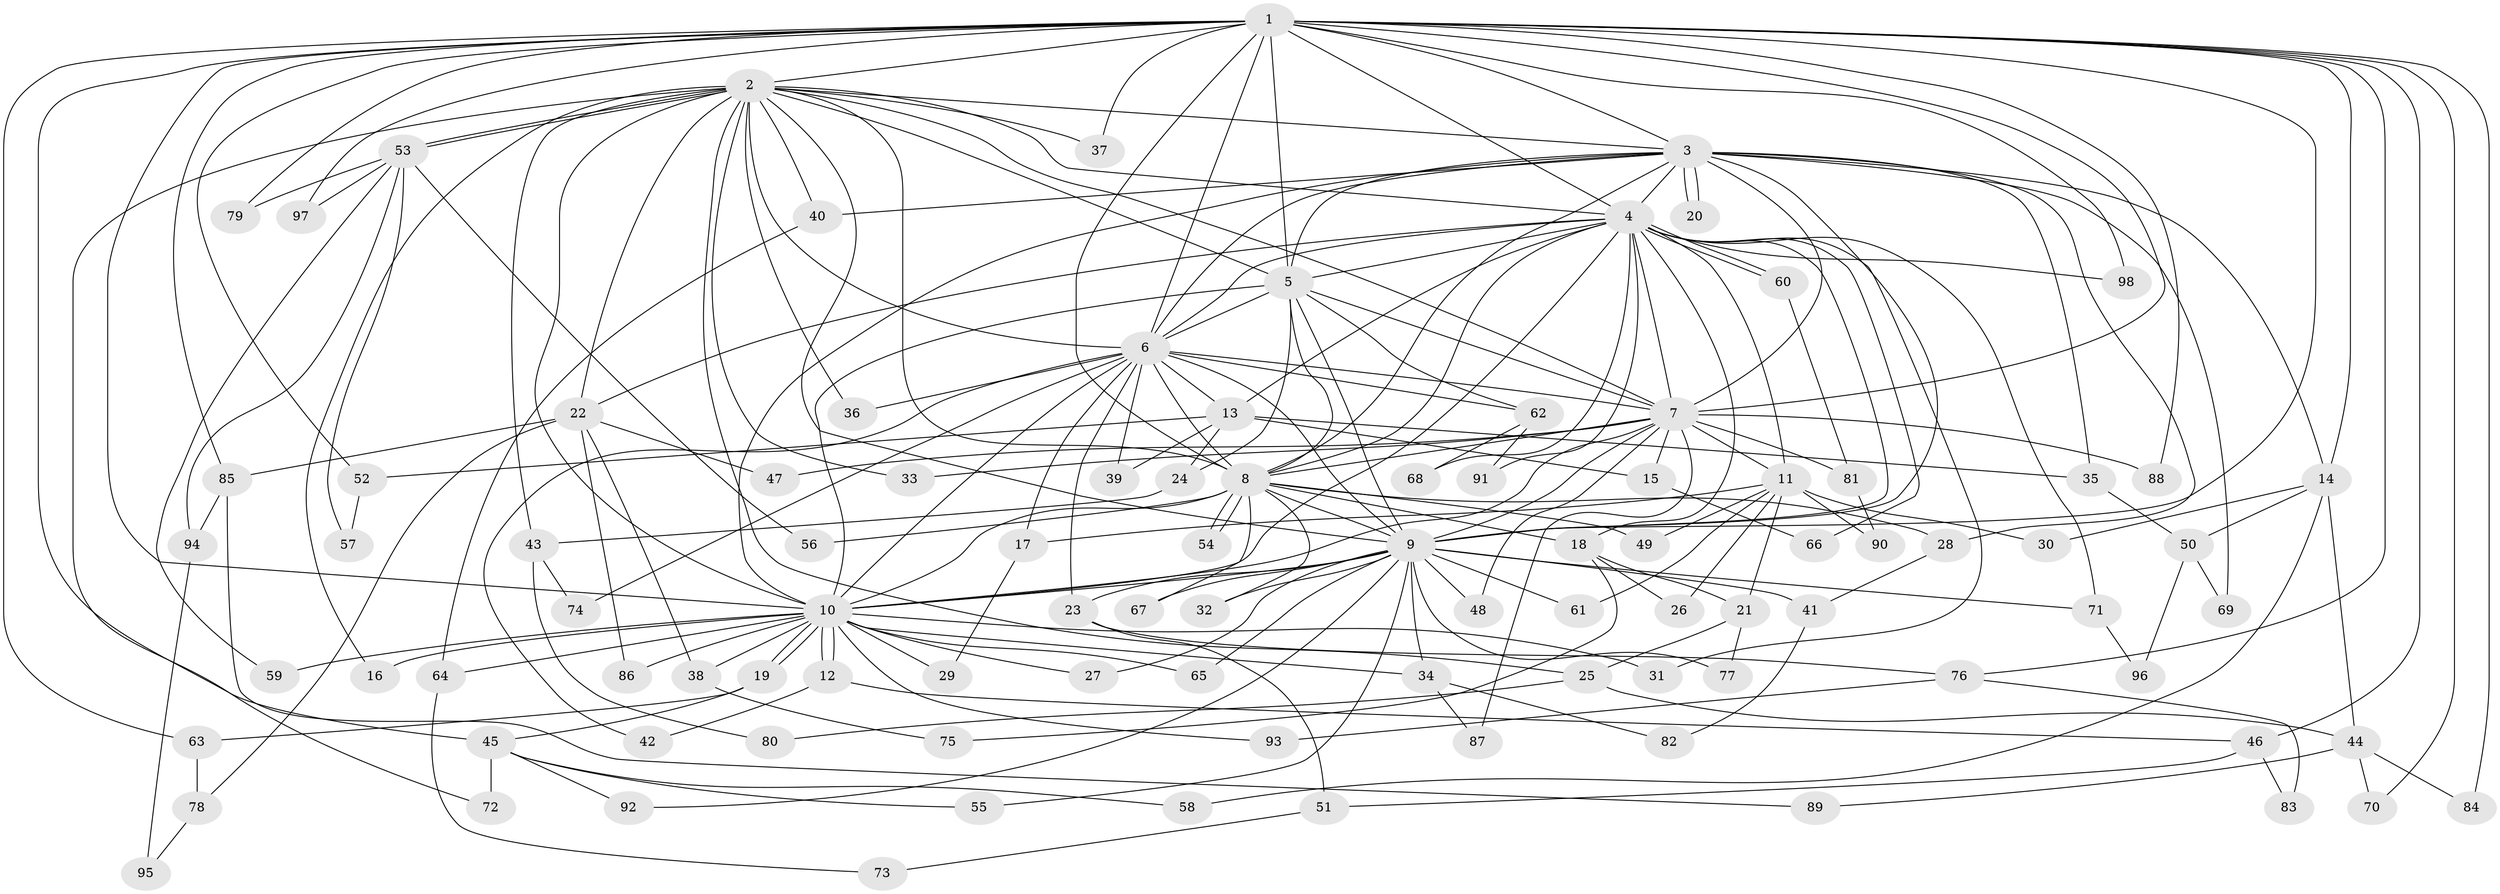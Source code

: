 // coarse degree distribution, {23: 0.0136986301369863, 17: 0.0136986301369863, 14: 0.0273972602739726, 24: 0.0136986301369863, 13: 0.0136986301369863, 19: 0.0136986301369863, 22: 0.0136986301369863, 9: 0.0136986301369863, 6: 0.0547945205479452, 2: 0.5068493150684932, 5: 0.0410958904109589, 8: 0.0273972602739726, 4: 0.1095890410958904, 3: 0.136986301369863}
// Generated by graph-tools (version 1.1) at 2025/51/02/27/25 19:51:53]
// undirected, 98 vertices, 221 edges
graph export_dot {
graph [start="1"]
  node [color=gray90,style=filled];
  1;
  2;
  3;
  4;
  5;
  6;
  7;
  8;
  9;
  10;
  11;
  12;
  13;
  14;
  15;
  16;
  17;
  18;
  19;
  20;
  21;
  22;
  23;
  24;
  25;
  26;
  27;
  28;
  29;
  30;
  31;
  32;
  33;
  34;
  35;
  36;
  37;
  38;
  39;
  40;
  41;
  42;
  43;
  44;
  45;
  46;
  47;
  48;
  49;
  50;
  51;
  52;
  53;
  54;
  55;
  56;
  57;
  58;
  59;
  60;
  61;
  62;
  63;
  64;
  65;
  66;
  67;
  68;
  69;
  70;
  71;
  72;
  73;
  74;
  75;
  76;
  77;
  78;
  79;
  80;
  81;
  82;
  83;
  84;
  85;
  86;
  87;
  88;
  89;
  90;
  91;
  92;
  93;
  94;
  95;
  96;
  97;
  98;
  1 -- 2;
  1 -- 3;
  1 -- 4;
  1 -- 5;
  1 -- 6;
  1 -- 7;
  1 -- 8;
  1 -- 9;
  1 -- 10;
  1 -- 14;
  1 -- 37;
  1 -- 45;
  1 -- 46;
  1 -- 52;
  1 -- 63;
  1 -- 70;
  1 -- 76;
  1 -- 79;
  1 -- 84;
  1 -- 85;
  1 -- 88;
  1 -- 97;
  1 -- 98;
  2 -- 3;
  2 -- 4;
  2 -- 5;
  2 -- 6;
  2 -- 7;
  2 -- 8;
  2 -- 9;
  2 -- 10;
  2 -- 16;
  2 -- 22;
  2 -- 25;
  2 -- 33;
  2 -- 36;
  2 -- 37;
  2 -- 40;
  2 -- 43;
  2 -- 53;
  2 -- 53;
  2 -- 72;
  3 -- 4;
  3 -- 5;
  3 -- 6;
  3 -- 7;
  3 -- 8;
  3 -- 9;
  3 -- 10;
  3 -- 14;
  3 -- 20;
  3 -- 20;
  3 -- 28;
  3 -- 35;
  3 -- 40;
  3 -- 69;
  4 -- 5;
  4 -- 6;
  4 -- 7;
  4 -- 8;
  4 -- 9;
  4 -- 10;
  4 -- 11;
  4 -- 13;
  4 -- 18;
  4 -- 22;
  4 -- 31;
  4 -- 60;
  4 -- 60;
  4 -- 66;
  4 -- 68;
  4 -- 71;
  4 -- 91;
  4 -- 98;
  5 -- 6;
  5 -- 7;
  5 -- 8;
  5 -- 9;
  5 -- 10;
  5 -- 24;
  5 -- 62;
  6 -- 7;
  6 -- 8;
  6 -- 9;
  6 -- 10;
  6 -- 13;
  6 -- 17;
  6 -- 23;
  6 -- 36;
  6 -- 39;
  6 -- 42;
  6 -- 62;
  6 -- 74;
  7 -- 8;
  7 -- 9;
  7 -- 10;
  7 -- 11;
  7 -- 15;
  7 -- 33;
  7 -- 47;
  7 -- 48;
  7 -- 81;
  7 -- 87;
  7 -- 88;
  8 -- 9;
  8 -- 10;
  8 -- 18;
  8 -- 28;
  8 -- 32;
  8 -- 49;
  8 -- 54;
  8 -- 54;
  8 -- 56;
  8 -- 67;
  9 -- 10;
  9 -- 23;
  9 -- 27;
  9 -- 32;
  9 -- 34;
  9 -- 41;
  9 -- 48;
  9 -- 55;
  9 -- 61;
  9 -- 65;
  9 -- 67;
  9 -- 71;
  9 -- 77;
  9 -- 92;
  10 -- 12;
  10 -- 12;
  10 -- 16;
  10 -- 19;
  10 -- 19;
  10 -- 27;
  10 -- 29;
  10 -- 31;
  10 -- 34;
  10 -- 38;
  10 -- 59;
  10 -- 64;
  10 -- 65;
  10 -- 86;
  10 -- 93;
  11 -- 17;
  11 -- 21;
  11 -- 26;
  11 -- 30;
  11 -- 49;
  11 -- 61;
  11 -- 90;
  12 -- 42;
  12 -- 46;
  13 -- 15;
  13 -- 24;
  13 -- 35;
  13 -- 39;
  13 -- 52;
  14 -- 30;
  14 -- 44;
  14 -- 50;
  14 -- 58;
  15 -- 66;
  17 -- 29;
  18 -- 21;
  18 -- 26;
  18 -- 75;
  19 -- 45;
  19 -- 63;
  21 -- 25;
  21 -- 77;
  22 -- 38;
  22 -- 47;
  22 -- 78;
  22 -- 85;
  22 -- 86;
  23 -- 51;
  23 -- 76;
  24 -- 43;
  25 -- 44;
  25 -- 80;
  28 -- 41;
  34 -- 82;
  34 -- 87;
  35 -- 50;
  38 -- 75;
  40 -- 64;
  41 -- 82;
  43 -- 74;
  43 -- 80;
  44 -- 70;
  44 -- 84;
  44 -- 89;
  45 -- 55;
  45 -- 58;
  45 -- 72;
  45 -- 92;
  46 -- 51;
  46 -- 83;
  50 -- 69;
  50 -- 96;
  51 -- 73;
  52 -- 57;
  53 -- 56;
  53 -- 57;
  53 -- 59;
  53 -- 79;
  53 -- 94;
  53 -- 97;
  60 -- 81;
  62 -- 68;
  62 -- 91;
  63 -- 78;
  64 -- 73;
  71 -- 96;
  76 -- 83;
  76 -- 93;
  78 -- 95;
  81 -- 90;
  85 -- 89;
  85 -- 94;
  94 -- 95;
}
